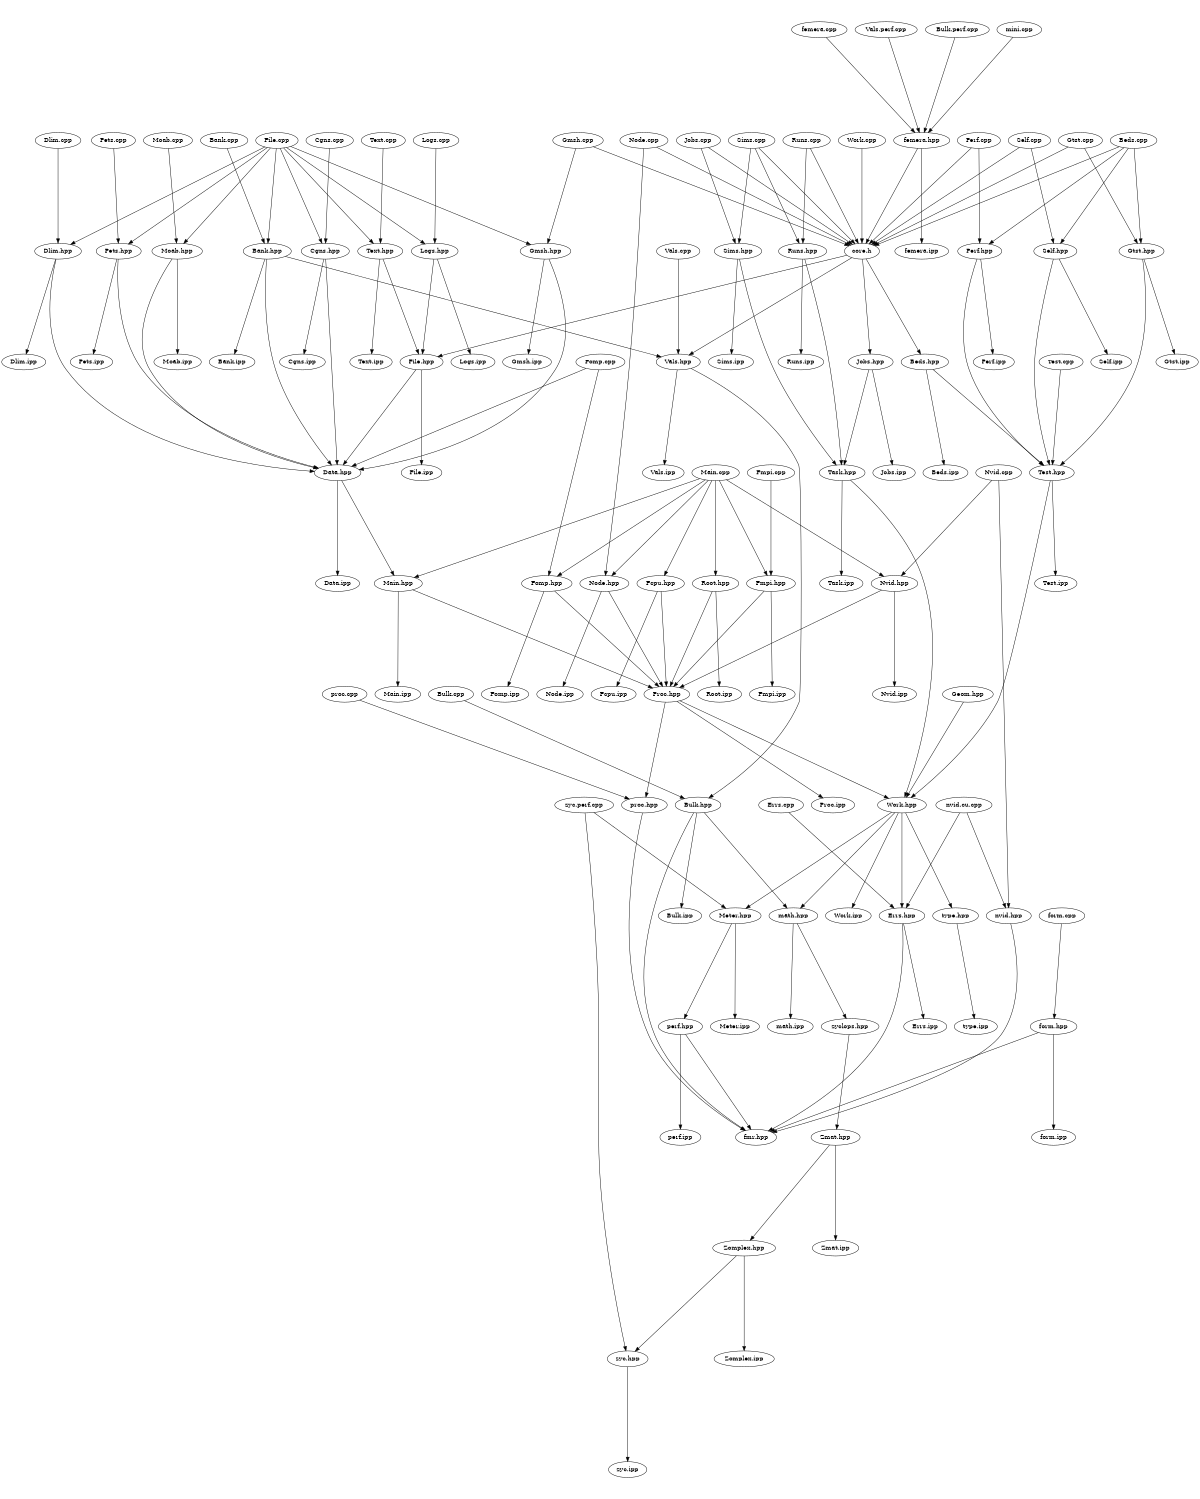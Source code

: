 digraph "source tree" {
    overlap=scale;
    size="8,10";
    ratio="fill";
    fontsize="16";
    fontname="Helvetica";
	clusterrank="local";
	"Zmat.hpp" -> "Zomplex.hpp"
	"Gtst.cpp" -> "core.h"
	"Meter.hpp" -> "perf.hpp"
	"zyc.perf.cpp" -> "zyc.hpp"
	"Main.cpp" -> "Fomp.hpp"
	"Gmsh.hpp" -> "Gmsh.ipp"
	"Errs.cpp" -> "Errs.hpp"
	"Work.hpp" -> "Errs.hpp"
	"Proc.hpp" -> "proc.hpp"
	"Bulk.cpp" -> "Bulk.hpp"
	"Fmpi.hpp" -> "Fmpi.ipp"
	"Sims.hpp" -> "Sims.ipp"
	"nvid.cu.cpp" -> "nvid.hpp"
	"Nvid.hpp" -> "Proc.hpp"
	"Root.hpp" -> "Proc.hpp"
	"Main.cpp" -> "Node.hpp"
	"File.cpp" -> "Pets.hpp"
	"Runs.cpp" -> "Runs.hpp"
	"Perf.hpp" -> "Test.hpp"
	"Beds.cpp" -> "Gtst.hpp"
	"Node.cpp" -> "Node.hpp"
	"nvid.hpp" -> "fmr.hpp"
	"perf.hpp" -> "fmr.hpp"
	"Work.hpp" -> "math.hpp"
	"Data.hpp" -> "Data.ipp"
	"Bulk.hpp" -> "math.hpp"
	"Text.cpp" -> "Text.hpp"
	"Beds.cpp" -> "Self.hpp"
	"Fmpi.hpp" -> "Proc.hpp"
	"Test.hpp" -> "Work.hpp"
	"Node.hpp" -> "Node.ipp"
	"form.hpp" -> "form.ipp"
	"Gtst.cpp" -> "Gtst.hpp"
	"math.hpp" -> "math.ipp"
	"Gmsh.cpp" -> "Gmsh.hpp"
	"femera.hpp" -> "femera.ipp"
	"Zomplex.hpp" -> "Zomplex.ipp"
	"Fomp.hpp" -> "Proc.hpp"
	"Sims.cpp" -> "Sims.hpp"
	"Self.cpp" -> "core.h"
	"File.cpp" -> "Text.hpp"
	"File.cpp" -> "Moab.hpp"
	"Bank.hpp" -> "Bank.ipp"
	"Gtst.hpp" -> "Gtst.ipp"
	"zyc.perf.cpp" -> "Meter.hpp"
	"File.cpp" -> "Cgns.hpp"
	"type.hpp" -> "type.ipp"
	"Runs.cpp" -> "core.h"
	"Data.hpp" -> "Main.hpp"
	"zyclops.hpp" -> "Zmat.hpp"
	"Fcpu.hpp" -> "Fcpu.ipp"
	"core.h" -> "Beds.hpp"
	"Errs.hpp" -> "fmr.hpp"
	"Task.hpp" -> "Work.hpp"
	"Root.hpp" -> "Root.ipp"
	"Errs.hpp" -> "Errs.ipp"
	"Jobs.cpp" -> "Sims.hpp"
	"Main.hpp" -> "Main.ipp"
	"Gmsh.hpp" -> "Data.hpp"
	"Node.hpp" -> "Proc.hpp"
	"Geom.hpp" -> "Work.hpp"
	"File.hpp" -> "Data.hpp"
	"Vals.hpp" -> "Bulk.hpp"
	"core.h" -> "Vals.hpp"
	"Beds.hpp" -> "Test.hpp"
	"form.hpp" -> "fmr.hpp"
	"Gtst.hpp" -> "Test.hpp"
	"Bulk.hpp" -> "Bulk.ipp"
	"Nvid.cpp" -> "Nvid.hpp"
	"Bank.cpp" -> "Bank.hpp"
	"Work.hpp" -> "Meter.hpp"
	"Jobs.cpp" -> "core.h"
	"Moab.hpp" -> "Moab.ipp"
	"Task.hpp" -> "Task.ipp"
	"Sims.cpp" -> "core.h"
	"File.cpp" -> "Bank.hpp"
	"Test.hpp" -> "Test.ipp"
	"Runs.hpp" -> "Task.hpp"
	"Perf.cpp" -> "core.h"
	"Beds.cpp" -> "core.h"
	"Vals.hpp" -> "Vals.ipp"
	"femera.cpp" -> "femera.hpp"
	"Jobs.hpp" -> "Jobs.ipp"
	"Fomp.cpp" -> "Fomp.hpp"
	"Nvid.hpp" -> "Nvid.ipp"
	"Logs.cpp" -> "Logs.hpp"
	"Cgns.cpp" -> "Cgns.hpp"
	"Text.hpp" -> "File.hpp"
	"proc.hpp" -> "fmr.hpp"
	"Main.cpp" -> "Main.hpp"
	"Vals.cpp" -> "Vals.hpp"
	"Proc.hpp" -> "Proc.ipp"
	"Perf.hpp" -> "Perf.ipp"
	"Main.cpp" -> "Fmpi.hpp"
	"Work.cpp" -> "core.h"
	"Main.cpp" -> "Fcpu.hpp"
	"Runs.hpp" -> "Runs.ipp"
	"math.hpp" -> "zyclops.hpp"
	"Beds.cpp" -> "Perf.hpp"
	"Zmat.hpp" -> "Zmat.ipp"
	"File.cpp" -> "Gmsh.hpp"
	"Vals.perf.cpp" -> "femera.hpp"
	"Work.hpp" -> "Work.ipp"
	"Nvid.cpp" -> "nvid.hpp"
	"Pets.hpp" -> "Data.hpp"
	"Pets.cpp" -> "Pets.hpp"
	"Text.hpp" -> "Text.ipp"
	"Work.hpp" -> "type.hpp"
	"Fcpu.hpp" -> "Proc.hpp"
	"Moab.hpp" -> "Data.hpp"
	"File.hpp" -> "File.ipp"
	"Cgns.hpp" -> "Data.hpp"
	"Meter.hpp" -> "Meter.ipp"
	"Main.cpp" -> "Nvid.hpp"
	"core.h" -> "File.hpp"
	"zyc.hpp" -> "zyc.ipp"
	"Fomp.hpp" -> "Fomp.ipp"
	"Bulk.hpp" -> "fmr.hpp"
	"form.cpp" -> "form.hpp"
	"Perf.cpp" -> "Perf.hpp"
	"perf.hpp" -> "perf.ipp"
	"Self.hpp" -> "Test.hpp"
	"Bulk.perf.cpp" -> "femera.hpp"
	"proc.cpp" -> "proc.hpp"
	"Self.hpp" -> "Self.ipp"
	"Fmpi.cpp" -> "Fmpi.hpp"
	"Node.cpp" -> "core.h"
	"File.cpp" -> "Logs.hpp"
	"core.h" -> "Jobs.hpp"
	"Pets.hpp" -> "Pets.ipp"
	"Bank.hpp" -> "Vals.hpp"
	"Dlim.cpp" -> "Dlim.hpp"
	"Test.cpp" -> "Test.hpp"
	"nvid.cu.cpp" -> "Errs.hpp"
	"Main.cpp" -> "Root.hpp"
	"Logs.hpp" -> "Logs.ipp"
	"Zomplex.hpp" -> "zyc.hpp"
	"Self.cpp" -> "Self.hpp"
	"mini.cpp" -> "femera.hpp"
	"File.cpp" -> "Dlim.hpp"
	"Logs.hpp" -> "File.hpp"
	"Fomp.cpp" -> "Data.hpp"
	"Moab.cpp" -> "Moab.hpp"
	"Proc.hpp" -> "Work.hpp"
	"Sims.hpp" -> "Task.hpp"
	"Cgns.hpp" -> "Cgns.ipp"
	"Beds.hpp" -> "Beds.ipp"
	"femera.hpp" -> "core.h"
	"Gmsh.cpp" -> "core.h"
	"Sims.cpp" -> "Runs.hpp"
	"Bank.hpp" -> "Data.hpp"
	"Dlim.hpp" -> "Data.hpp"
	"Main.hpp" -> "Proc.hpp"
	"Jobs.hpp" -> "Task.hpp"
	"Dlim.hpp" -> "Dlim.ipp"
}
